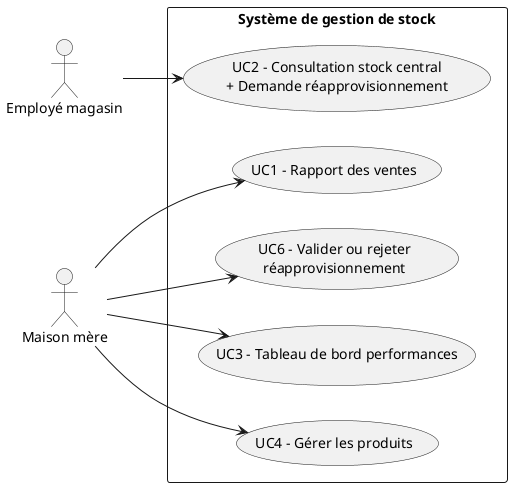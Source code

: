 @startuml VueCasUtilisation
left to right direction
skinparam packageStyle rectangle

actor "Employé magasin" as Employe
actor "Maison mère" as Admin

package "Système de gestion de stock" {
    usecase "UC1 - Rapport des ventes" as UC1
    usecase "UC2 - Consultation stock central\n+ Demande réapprovisionnement" as UC2
    usecase "UC3 - Tableau de bord performances" as UC3
    usecase "UC4 - Gérer les produits" as UC4
    usecase "UC6 - Valider ou rejeter\nréapprovisionnement" as UC6
}

Admin --> UC1
Admin --> UC3
Admin --> UC4
Admin --> UC6

Employe --> UC2

@enduml
